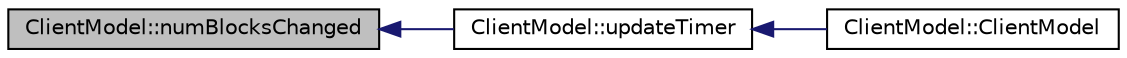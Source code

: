 digraph "ClientModel::numBlocksChanged"
{
  edge [fontname="Helvetica",fontsize="10",labelfontname="Helvetica",labelfontsize="10"];
  node [fontname="Helvetica",fontsize="10",shape=record];
  rankdir="LR";
  Node212 [label="ClientModel::numBlocksChanged",height=0.2,width=0.4,color="black", fillcolor="grey75", style="filled", fontcolor="black"];
  Node212 -> Node213 [dir="back",color="midnightblue",fontsize="10",style="solid",fontname="Helvetica"];
  Node213 [label="ClientModel::updateTimer",height=0.2,width=0.4,color="black", fillcolor="white", style="filled",URL="$class_client_model.html#a82d434ebd032c00736e043ce2d36ac5e"];
  Node213 -> Node214 [dir="back",color="midnightblue",fontsize="10",style="solid",fontname="Helvetica"];
  Node214 [label="ClientModel::ClientModel",height=0.2,width=0.4,color="black", fillcolor="white", style="filled",URL="$class_client_model.html#aec1d32d5dc8c094eba66036a19a22854"];
}
